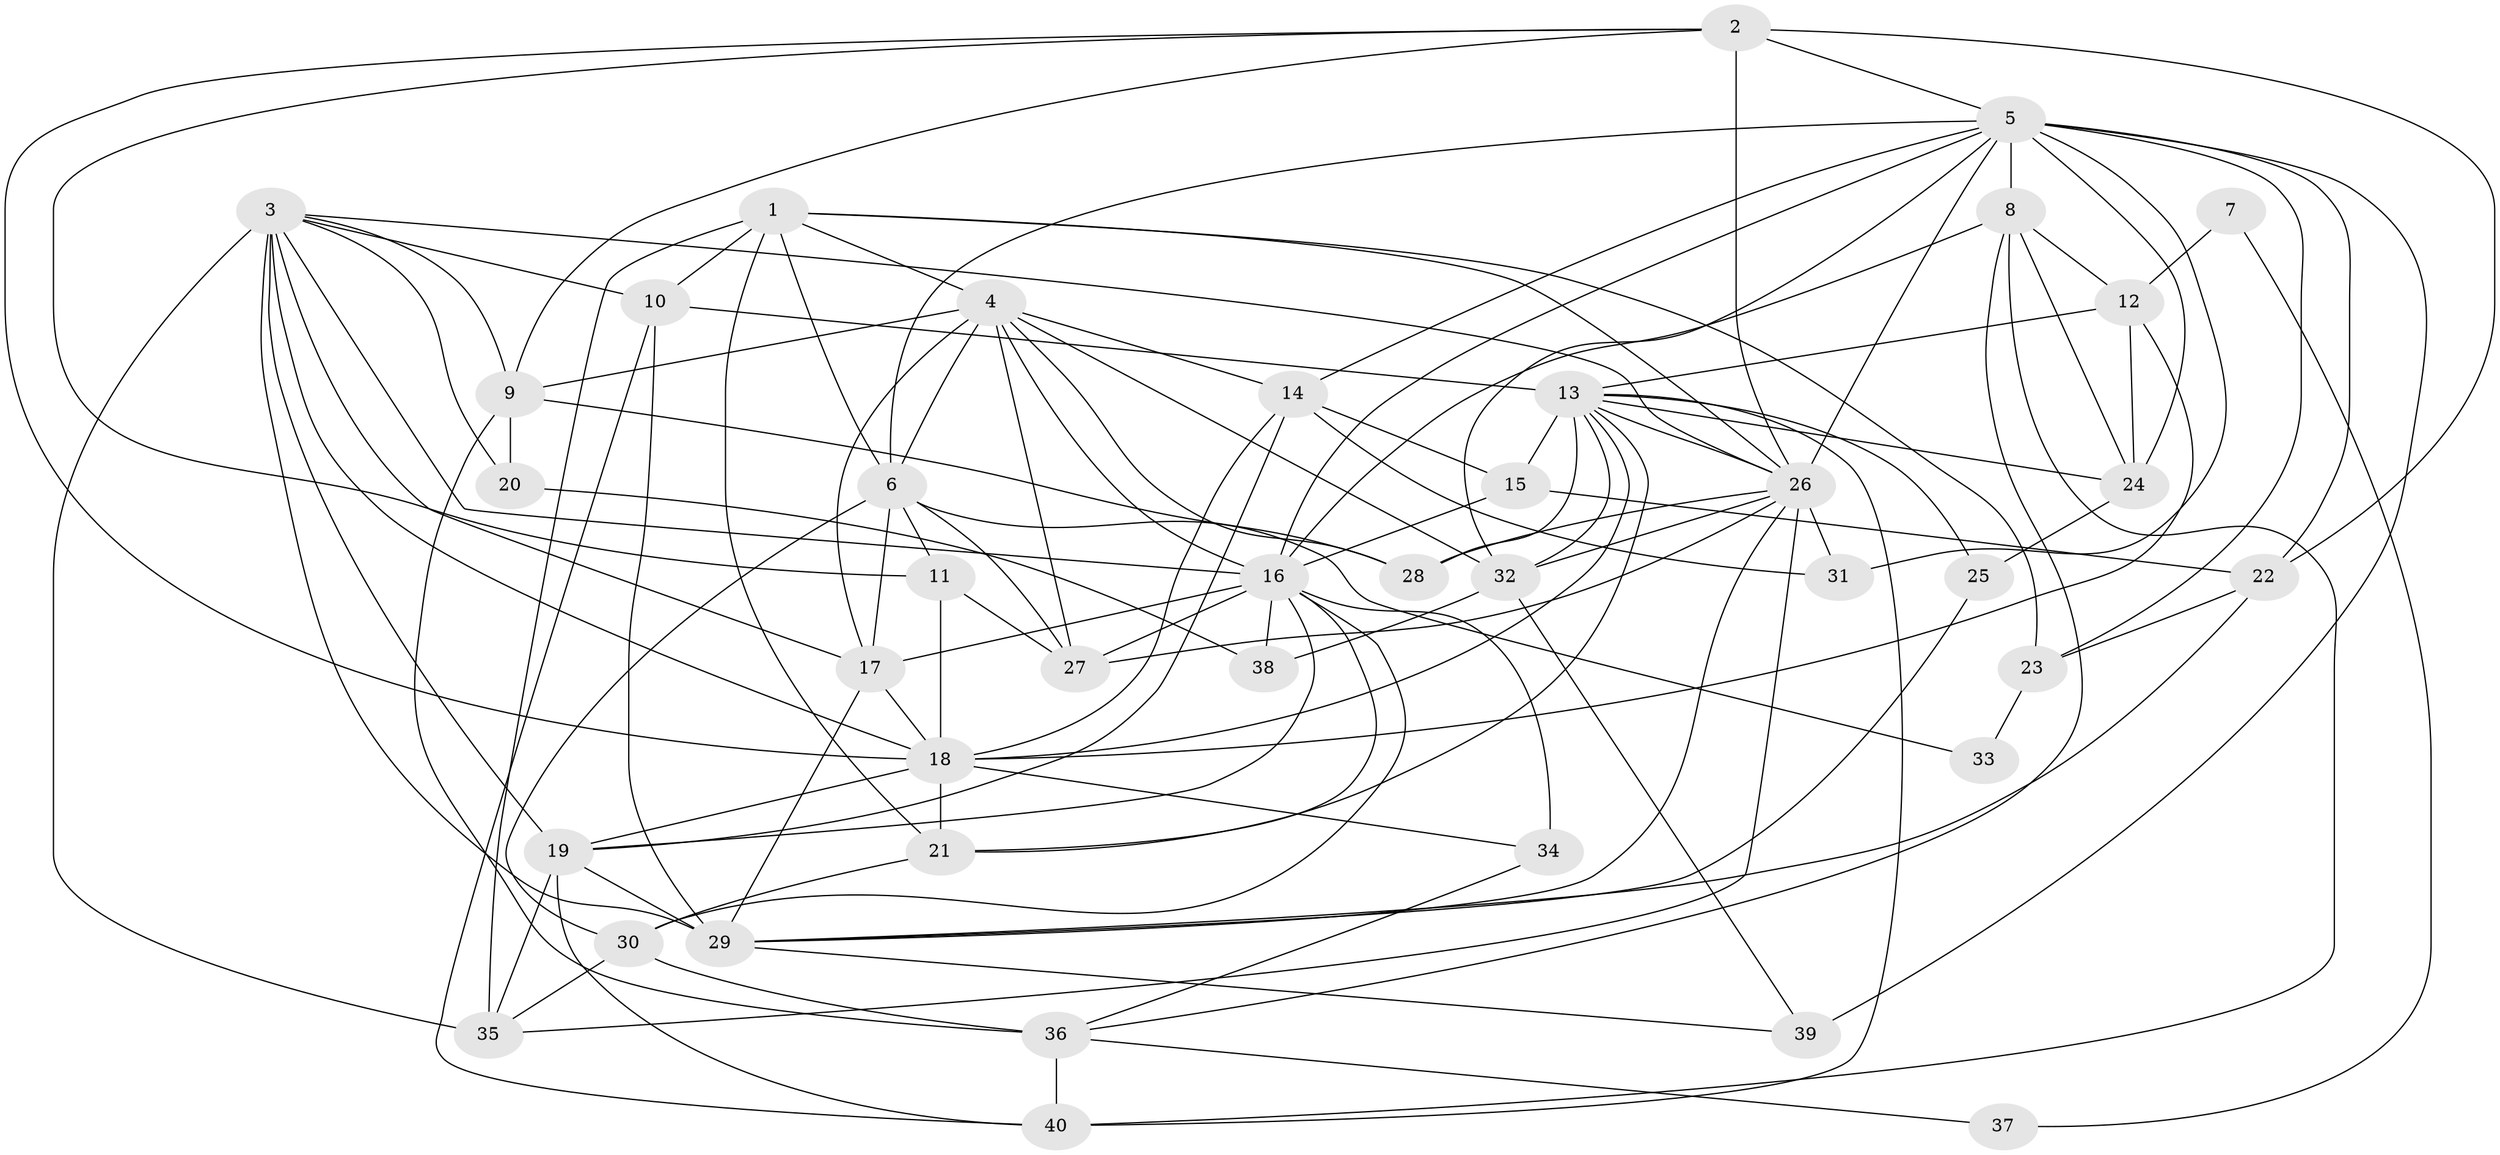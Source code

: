 // original degree distribution, {3: 0.3979591836734694, 4: 0.25510204081632654, 8: 0.030612244897959183, 2: 0.05102040816326531, 5: 0.19387755102040816, 7: 0.04081632653061224, 6: 0.030612244897959183}
// Generated by graph-tools (version 1.1) at 2025/50/03/04/25 22:50:57]
// undirected, 40 vertices, 116 edges
graph export_dot {
  node [color=gray90,style=filled];
  1;
  2;
  3;
  4;
  5;
  6;
  7;
  8;
  9;
  10;
  11;
  12;
  13;
  14;
  15;
  16;
  17;
  18;
  19;
  20;
  21;
  22;
  23;
  24;
  25;
  26;
  27;
  28;
  29;
  30;
  31;
  32;
  33;
  34;
  35;
  36;
  37;
  38;
  39;
  40;
  1 -- 4 [weight=1.0];
  1 -- 6 [weight=1.0];
  1 -- 10 [weight=1.0];
  1 -- 21 [weight=1.0];
  1 -- 23 [weight=1.0];
  1 -- 26 [weight=1.0];
  1 -- 35 [weight=1.0];
  2 -- 5 [weight=1.0];
  2 -- 9 [weight=2.0];
  2 -- 11 [weight=1.0];
  2 -- 18 [weight=1.0];
  2 -- 22 [weight=1.0];
  2 -- 26 [weight=3.0];
  3 -- 9 [weight=1.0];
  3 -- 10 [weight=1.0];
  3 -- 16 [weight=1.0];
  3 -- 17 [weight=1.0];
  3 -- 18 [weight=1.0];
  3 -- 19 [weight=1.0];
  3 -- 20 [weight=1.0];
  3 -- 26 [weight=1.0];
  3 -- 29 [weight=3.0];
  3 -- 35 [weight=1.0];
  4 -- 6 [weight=1.0];
  4 -- 9 [weight=1.0];
  4 -- 14 [weight=1.0];
  4 -- 16 [weight=2.0];
  4 -- 17 [weight=1.0];
  4 -- 27 [weight=1.0];
  4 -- 28 [weight=1.0];
  4 -- 32 [weight=1.0];
  5 -- 6 [weight=1.0];
  5 -- 8 [weight=2.0];
  5 -- 14 [weight=1.0];
  5 -- 16 [weight=1.0];
  5 -- 22 [weight=2.0];
  5 -- 23 [weight=1.0];
  5 -- 24 [weight=1.0];
  5 -- 26 [weight=1.0];
  5 -- 31 [weight=1.0];
  5 -- 32 [weight=1.0];
  5 -- 39 [weight=1.0];
  6 -- 11 [weight=1.0];
  6 -- 17 [weight=1.0];
  6 -- 27 [weight=1.0];
  6 -- 30 [weight=1.0];
  6 -- 33 [weight=1.0];
  7 -- 12 [weight=2.0];
  7 -- 37 [weight=1.0];
  8 -- 12 [weight=1.0];
  8 -- 16 [weight=1.0];
  8 -- 24 [weight=1.0];
  8 -- 36 [weight=1.0];
  8 -- 40 [weight=1.0];
  9 -- 20 [weight=1.0];
  9 -- 28 [weight=1.0];
  9 -- 36 [weight=2.0];
  10 -- 13 [weight=1.0];
  10 -- 29 [weight=3.0];
  10 -- 40 [weight=1.0];
  11 -- 18 [weight=1.0];
  11 -- 27 [weight=1.0];
  12 -- 13 [weight=1.0];
  12 -- 18 [weight=1.0];
  12 -- 24 [weight=2.0];
  13 -- 15 [weight=1.0];
  13 -- 18 [weight=1.0];
  13 -- 21 [weight=1.0];
  13 -- 24 [weight=1.0];
  13 -- 25 [weight=2.0];
  13 -- 26 [weight=1.0];
  13 -- 28 [weight=1.0];
  13 -- 32 [weight=1.0];
  13 -- 40 [weight=1.0];
  14 -- 15 [weight=1.0];
  14 -- 18 [weight=1.0];
  14 -- 19 [weight=1.0];
  14 -- 31 [weight=1.0];
  15 -- 16 [weight=1.0];
  15 -- 22 [weight=1.0];
  16 -- 17 [weight=2.0];
  16 -- 19 [weight=1.0];
  16 -- 21 [weight=1.0];
  16 -- 27 [weight=1.0];
  16 -- 30 [weight=1.0];
  16 -- 34 [weight=1.0];
  16 -- 38 [weight=1.0];
  17 -- 18 [weight=1.0];
  17 -- 29 [weight=1.0];
  18 -- 19 [weight=1.0];
  18 -- 21 [weight=1.0];
  18 -- 34 [weight=1.0];
  19 -- 29 [weight=2.0];
  19 -- 35 [weight=1.0];
  19 -- 40 [weight=1.0];
  20 -- 38 [weight=1.0];
  21 -- 30 [weight=1.0];
  22 -- 23 [weight=1.0];
  22 -- 29 [weight=1.0];
  23 -- 33 [weight=1.0];
  24 -- 25 [weight=1.0];
  25 -- 29 [weight=1.0];
  26 -- 27 [weight=1.0];
  26 -- 28 [weight=1.0];
  26 -- 29 [weight=1.0];
  26 -- 31 [weight=1.0];
  26 -- 32 [weight=1.0];
  26 -- 35 [weight=1.0];
  29 -- 39 [weight=1.0];
  30 -- 35 [weight=1.0];
  30 -- 36 [weight=1.0];
  32 -- 38 [weight=1.0];
  32 -- 39 [weight=1.0];
  34 -- 36 [weight=1.0];
  36 -- 37 [weight=1.0];
  36 -- 40 [weight=1.0];
}
